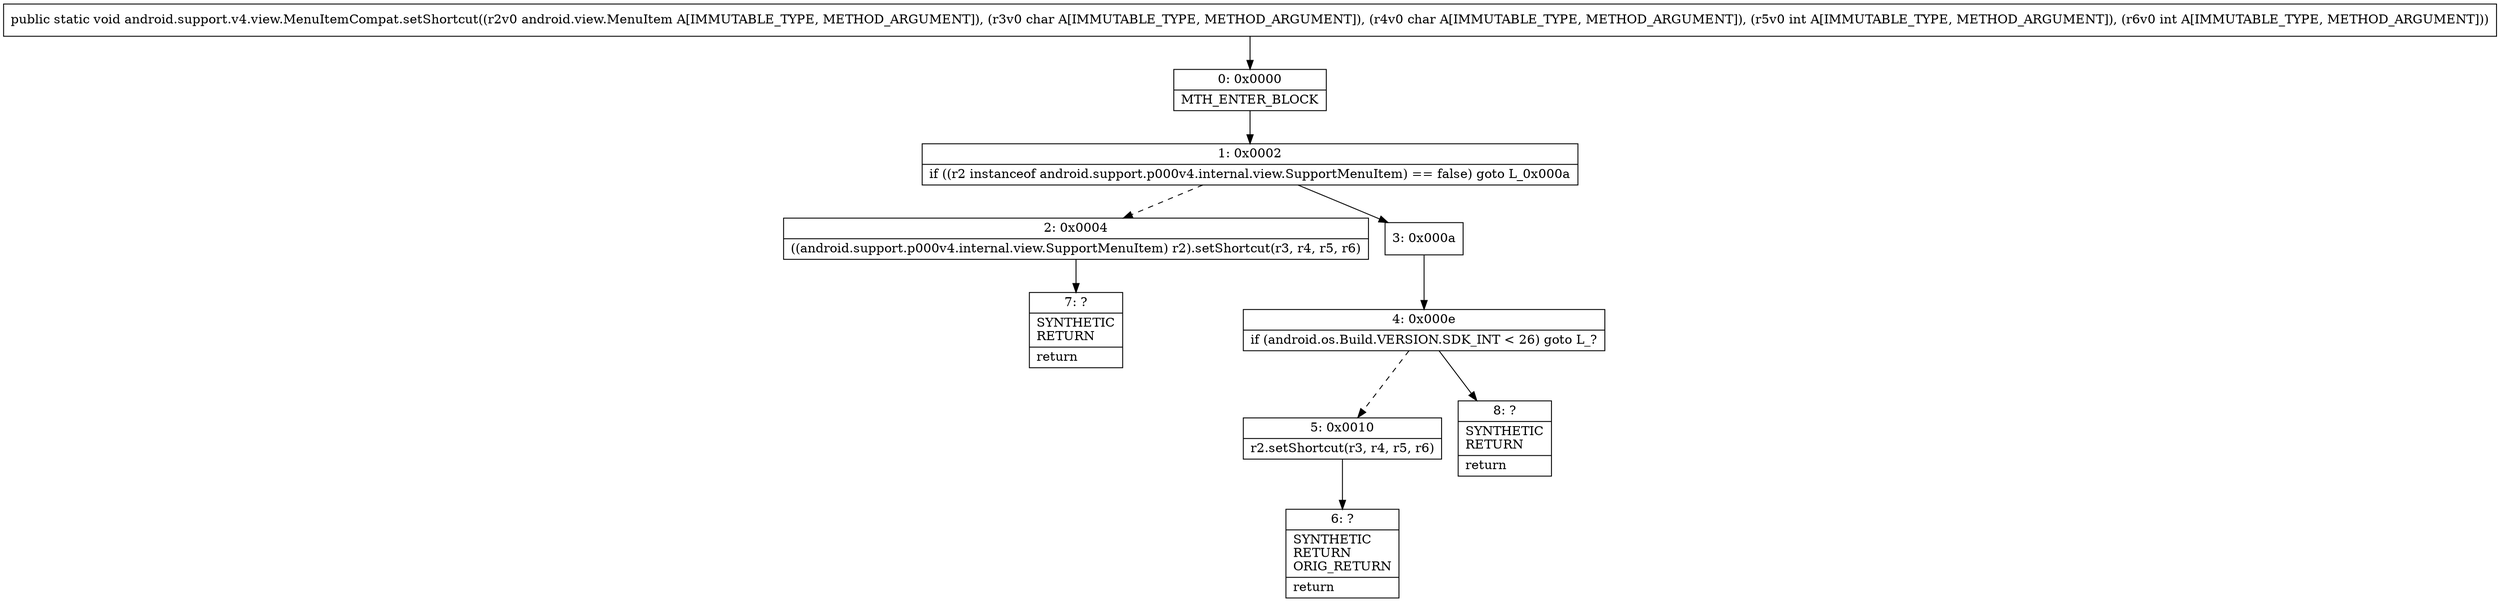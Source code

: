 digraph "CFG forandroid.support.v4.view.MenuItemCompat.setShortcut(Landroid\/view\/MenuItem;CCII)V" {
Node_0 [shape=record,label="{0\:\ 0x0000|MTH_ENTER_BLOCK\l}"];
Node_1 [shape=record,label="{1\:\ 0x0002|if ((r2 instanceof android.support.p000v4.internal.view.SupportMenuItem) == false) goto L_0x000a\l}"];
Node_2 [shape=record,label="{2\:\ 0x0004|((android.support.p000v4.internal.view.SupportMenuItem) r2).setShortcut(r3, r4, r5, r6)\l}"];
Node_3 [shape=record,label="{3\:\ 0x000a}"];
Node_4 [shape=record,label="{4\:\ 0x000e|if (android.os.Build.VERSION.SDK_INT \< 26) goto L_?\l}"];
Node_5 [shape=record,label="{5\:\ 0x0010|r2.setShortcut(r3, r4, r5, r6)\l}"];
Node_6 [shape=record,label="{6\:\ ?|SYNTHETIC\lRETURN\lORIG_RETURN\l|return\l}"];
Node_7 [shape=record,label="{7\:\ ?|SYNTHETIC\lRETURN\l|return\l}"];
Node_8 [shape=record,label="{8\:\ ?|SYNTHETIC\lRETURN\l|return\l}"];
MethodNode[shape=record,label="{public static void android.support.v4.view.MenuItemCompat.setShortcut((r2v0 android.view.MenuItem A[IMMUTABLE_TYPE, METHOD_ARGUMENT]), (r3v0 char A[IMMUTABLE_TYPE, METHOD_ARGUMENT]), (r4v0 char A[IMMUTABLE_TYPE, METHOD_ARGUMENT]), (r5v0 int A[IMMUTABLE_TYPE, METHOD_ARGUMENT]), (r6v0 int A[IMMUTABLE_TYPE, METHOD_ARGUMENT])) }"];
MethodNode -> Node_0;
Node_0 -> Node_1;
Node_1 -> Node_2[style=dashed];
Node_1 -> Node_3;
Node_2 -> Node_7;
Node_3 -> Node_4;
Node_4 -> Node_5[style=dashed];
Node_4 -> Node_8;
Node_5 -> Node_6;
}

